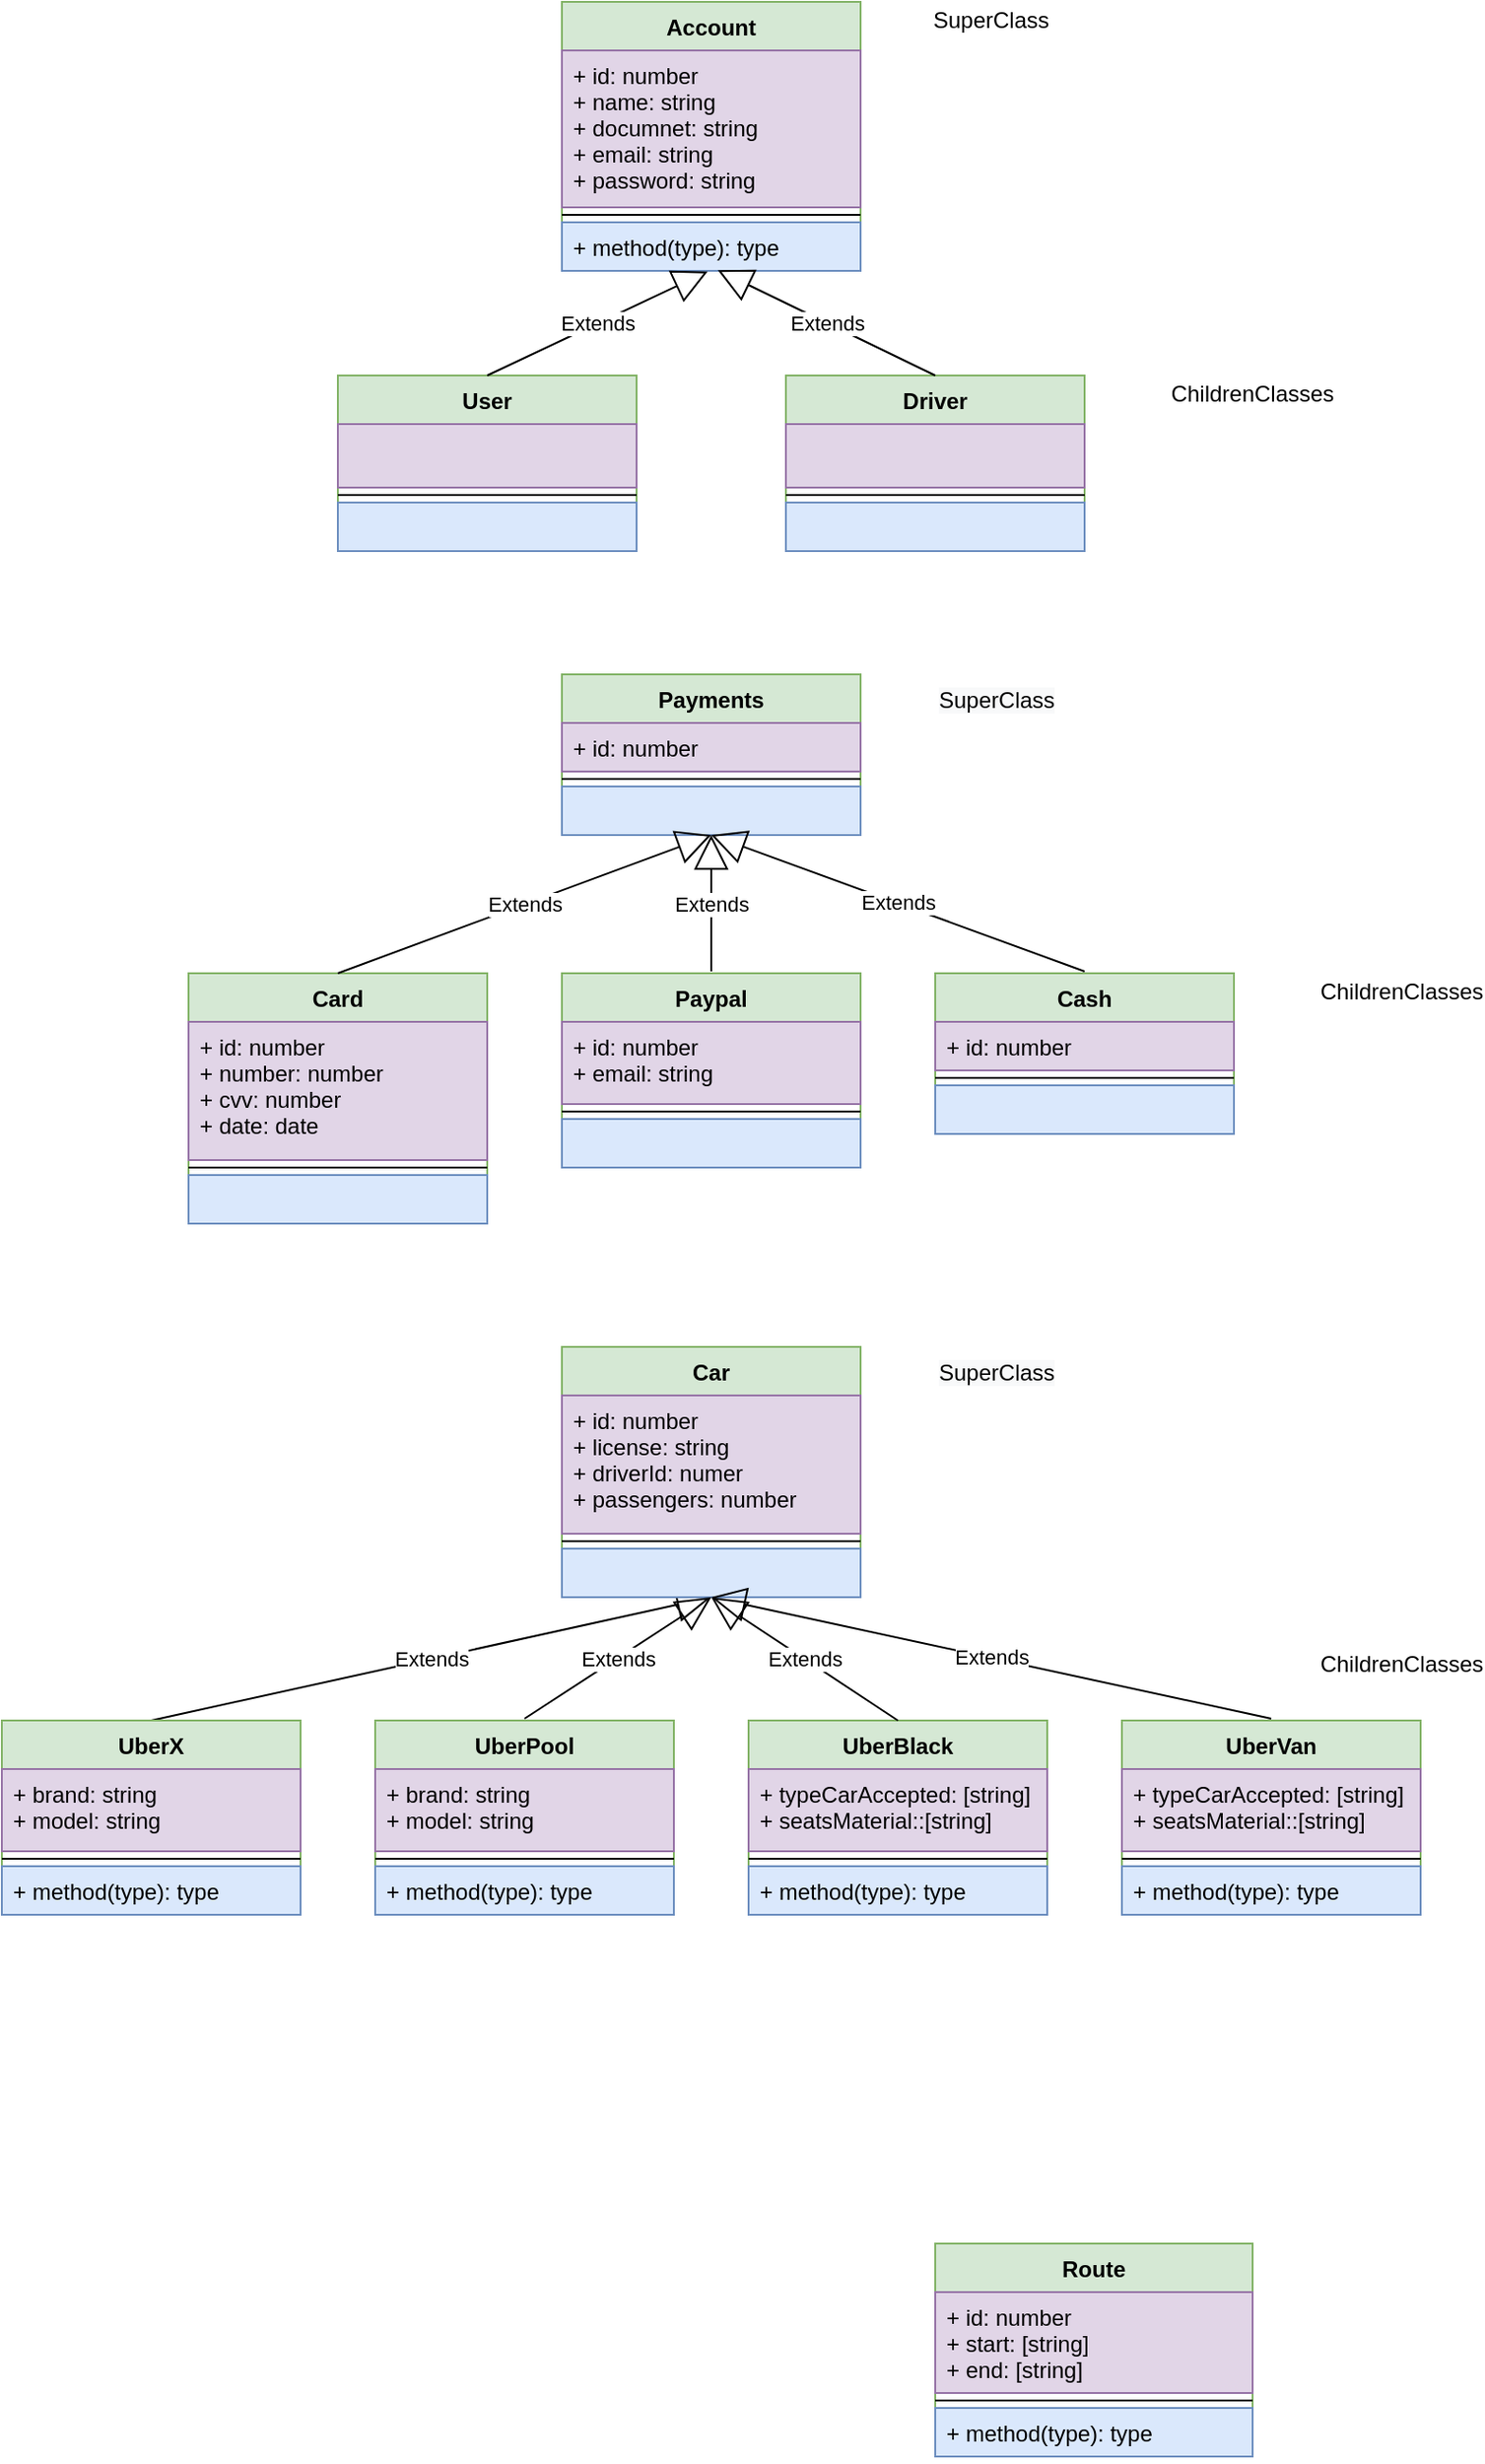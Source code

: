 <mxfile version="14.5.8" type="github">
  <diagram id="Fx_o8NzKkvt6naeuQMXA" name="Page-1">
    <mxGraphModel dx="1038" dy="1717" grid="1" gridSize="10" guides="1" tooltips="1" connect="1" arrows="1" fold="1" page="1" pageScale="1" pageWidth="827" pageHeight="1169" math="0" shadow="0">
      <root>
        <mxCell id="0" />
        <mxCell id="1" parent="0" />
        <mxCell id="jSqMpT_7lkx8mQkIH3T9-4" value="User" style="swimlane;fontStyle=1;align=center;verticalAlign=top;childLayout=stackLayout;horizontal=1;startSize=26;horizontalStack=0;resizeParent=1;resizeParentMax=0;resizeLast=0;collapsible=1;marginBottom=0;fillColor=#d5e8d4;strokeColor=#82b366;" parent="1" vertex="1">
          <mxGeometry x="200" y="-960" width="160" height="94" as="geometry" />
        </mxCell>
        <mxCell id="jSqMpT_7lkx8mQkIH3T9-5" value="" style="text;strokeColor=#9673a6;fillColor=#e1d5e7;align=left;verticalAlign=top;spacingLeft=4;spacingRight=4;overflow=hidden;rotatable=0;points=[[0,0.5],[1,0.5]];portConstraint=eastwest;" parent="jSqMpT_7lkx8mQkIH3T9-4" vertex="1">
          <mxGeometry y="26" width="160" height="34" as="geometry" />
        </mxCell>
        <mxCell id="jSqMpT_7lkx8mQkIH3T9-6" value="" style="line;strokeWidth=1;fillColor=none;align=left;verticalAlign=middle;spacingTop=-1;spacingLeft=3;spacingRight=3;rotatable=0;labelPosition=right;points=[];portConstraint=eastwest;" parent="jSqMpT_7lkx8mQkIH3T9-4" vertex="1">
          <mxGeometry y="60" width="160" height="8" as="geometry" />
        </mxCell>
        <mxCell id="jSqMpT_7lkx8mQkIH3T9-7" value="" style="text;strokeColor=#6c8ebf;fillColor=#dae8fc;align=left;verticalAlign=top;spacingLeft=4;spacingRight=4;overflow=hidden;rotatable=0;points=[[0,0.5],[1,0.5]];portConstraint=eastwest;" parent="jSqMpT_7lkx8mQkIH3T9-4" vertex="1">
          <mxGeometry y="68" width="160" height="26" as="geometry" />
        </mxCell>
        <mxCell id="WEN_RDuv4552wFtuXD08-5" value="Driver" style="swimlane;fontStyle=1;align=center;verticalAlign=top;childLayout=stackLayout;horizontal=1;startSize=26;horizontalStack=0;resizeParent=1;resizeParentMax=0;resizeLast=0;collapsible=1;marginBottom=0;fillColor=#d5e8d4;strokeColor=#82b366;" vertex="1" parent="1">
          <mxGeometry x="440" y="-960" width="160" height="94" as="geometry" />
        </mxCell>
        <mxCell id="WEN_RDuv4552wFtuXD08-6" value="" style="text;strokeColor=#9673a6;fillColor=#e1d5e7;align=left;verticalAlign=top;spacingLeft=4;spacingRight=4;overflow=hidden;rotatable=0;points=[[0,0.5],[1,0.5]];portConstraint=eastwest;" vertex="1" parent="WEN_RDuv4552wFtuXD08-5">
          <mxGeometry y="26" width="160" height="34" as="geometry" />
        </mxCell>
        <mxCell id="WEN_RDuv4552wFtuXD08-7" value="" style="line;strokeWidth=1;fillColor=none;align=left;verticalAlign=middle;spacingTop=-1;spacingLeft=3;spacingRight=3;rotatable=0;labelPosition=right;points=[];portConstraint=eastwest;" vertex="1" parent="WEN_RDuv4552wFtuXD08-5">
          <mxGeometry y="60" width="160" height="8" as="geometry" />
        </mxCell>
        <mxCell id="WEN_RDuv4552wFtuXD08-8" value="" style="text;strokeColor=#6c8ebf;fillColor=#dae8fc;align=left;verticalAlign=top;spacingLeft=4;spacingRight=4;overflow=hidden;rotatable=0;points=[[0,0.5],[1,0.5]];portConstraint=eastwest;" vertex="1" parent="WEN_RDuv4552wFtuXD08-5">
          <mxGeometry y="68" width="160" height="26" as="geometry" />
        </mxCell>
        <mxCell id="WEN_RDuv4552wFtuXD08-9" value="Route" style="swimlane;fontStyle=1;align=center;verticalAlign=top;childLayout=stackLayout;horizontal=1;startSize=26;horizontalStack=0;resizeParent=1;resizeParentMax=0;resizeLast=0;collapsible=1;marginBottom=0;fillColor=#d5e8d4;strokeColor=#82b366;" vertex="1" parent="1">
          <mxGeometry x="520" y="40" width="170" height="114" as="geometry" />
        </mxCell>
        <mxCell id="WEN_RDuv4552wFtuXD08-10" value="+ id: number&#xa;+ start: [string]&#xa;+ end: [string]" style="text;strokeColor=#9673a6;fillColor=#e1d5e7;align=left;verticalAlign=top;spacingLeft=4;spacingRight=4;overflow=hidden;rotatable=0;points=[[0,0.5],[1,0.5]];portConstraint=eastwest;" vertex="1" parent="WEN_RDuv4552wFtuXD08-9">
          <mxGeometry y="26" width="170" height="54" as="geometry" />
        </mxCell>
        <mxCell id="WEN_RDuv4552wFtuXD08-11" value="" style="line;strokeWidth=1;fillColor=none;align=left;verticalAlign=middle;spacingTop=-1;spacingLeft=3;spacingRight=3;rotatable=0;labelPosition=right;points=[];portConstraint=eastwest;" vertex="1" parent="WEN_RDuv4552wFtuXD08-9">
          <mxGeometry y="80" width="170" height="8" as="geometry" />
        </mxCell>
        <mxCell id="WEN_RDuv4552wFtuXD08-12" value="+ method(type): type" style="text;strokeColor=#6c8ebf;fillColor=#dae8fc;align=left;verticalAlign=top;spacingLeft=4;spacingRight=4;overflow=hidden;rotatable=0;points=[[0,0.5],[1,0.5]];portConstraint=eastwest;" vertex="1" parent="WEN_RDuv4552wFtuXD08-9">
          <mxGeometry y="88" width="170" height="26" as="geometry" />
        </mxCell>
        <mxCell id="WEN_RDuv4552wFtuXD08-13" value="UberPool" style="swimlane;fontStyle=1;align=center;verticalAlign=top;childLayout=stackLayout;horizontal=1;startSize=26;horizontalStack=0;resizeParent=1;resizeParentMax=0;resizeLast=0;collapsible=1;marginBottom=0;fillColor=#d5e8d4;strokeColor=#82b366;" vertex="1" parent="1">
          <mxGeometry x="220" y="-240" width="160" height="104" as="geometry" />
        </mxCell>
        <mxCell id="WEN_RDuv4552wFtuXD08-66" value="Extends" style="endArrow=block;endSize=16;endFill=0;html=1;entryX=0.5;entryY=1;entryDx=0;entryDy=0;" edge="1" parent="WEN_RDuv4552wFtuXD08-13" target="WEN_RDuv4552wFtuXD08-62">
          <mxGeometry width="160" relative="1" as="geometry">
            <mxPoint x="-120" as="sourcePoint" />
            <mxPoint x="40" as="targetPoint" />
          </mxGeometry>
        </mxCell>
        <mxCell id="WEN_RDuv4552wFtuXD08-14" value="+ brand: string&#xa;+ model: string" style="text;strokeColor=#9673a6;fillColor=#e1d5e7;align=left;verticalAlign=top;spacingLeft=4;spacingRight=4;overflow=hidden;rotatable=0;points=[[0,0.5],[1,0.5]];portConstraint=eastwest;" vertex="1" parent="WEN_RDuv4552wFtuXD08-13">
          <mxGeometry y="26" width="160" height="44" as="geometry" />
        </mxCell>
        <mxCell id="WEN_RDuv4552wFtuXD08-15" value="" style="line;strokeWidth=1;fillColor=none;align=left;verticalAlign=middle;spacingTop=-1;spacingLeft=3;spacingRight=3;rotatable=0;labelPosition=right;points=[];portConstraint=eastwest;" vertex="1" parent="WEN_RDuv4552wFtuXD08-13">
          <mxGeometry y="70" width="160" height="8" as="geometry" />
        </mxCell>
        <mxCell id="WEN_RDuv4552wFtuXD08-16" value="+ method(type): type" style="text;strokeColor=#6c8ebf;fillColor=#dae8fc;align=left;verticalAlign=top;spacingLeft=4;spacingRight=4;overflow=hidden;rotatable=0;points=[[0,0.5],[1,0.5]];portConstraint=eastwest;" vertex="1" parent="WEN_RDuv4552wFtuXD08-13">
          <mxGeometry y="78" width="160" height="26" as="geometry" />
        </mxCell>
        <mxCell id="WEN_RDuv4552wFtuXD08-17" value="UberX" style="swimlane;fontStyle=1;align=center;verticalAlign=top;childLayout=stackLayout;horizontal=1;startSize=26;horizontalStack=0;resizeParent=1;resizeParentMax=0;resizeLast=0;collapsible=1;marginBottom=0;fillColor=#d5e8d4;strokeColor=#82b366;" vertex="1" parent="1">
          <mxGeometry x="20" y="-240" width="160" height="104" as="geometry" />
        </mxCell>
        <mxCell id="WEN_RDuv4552wFtuXD08-18" value="+ brand: string&#xa;+ model: string" style="text;strokeColor=#9673a6;fillColor=#e1d5e7;align=left;verticalAlign=top;spacingLeft=4;spacingRight=4;overflow=hidden;rotatable=0;points=[[0,0.5],[1,0.5]];portConstraint=eastwest;" vertex="1" parent="WEN_RDuv4552wFtuXD08-17">
          <mxGeometry y="26" width="160" height="44" as="geometry" />
        </mxCell>
        <mxCell id="WEN_RDuv4552wFtuXD08-19" value="" style="line;strokeWidth=1;fillColor=none;align=left;verticalAlign=middle;spacingTop=-1;spacingLeft=3;spacingRight=3;rotatable=0;labelPosition=right;points=[];portConstraint=eastwest;" vertex="1" parent="WEN_RDuv4552wFtuXD08-17">
          <mxGeometry y="70" width="160" height="8" as="geometry" />
        </mxCell>
        <mxCell id="WEN_RDuv4552wFtuXD08-20" value="+ method(type): type" style="text;strokeColor=#6c8ebf;fillColor=#dae8fc;align=left;verticalAlign=top;spacingLeft=4;spacingRight=4;overflow=hidden;rotatable=0;points=[[0,0.5],[1,0.5]];portConstraint=eastwest;" vertex="1" parent="WEN_RDuv4552wFtuXD08-17">
          <mxGeometry y="78" width="160" height="26" as="geometry" />
        </mxCell>
        <mxCell id="WEN_RDuv4552wFtuXD08-22" value="UberBlack" style="swimlane;fontStyle=1;align=center;verticalAlign=top;childLayout=stackLayout;horizontal=1;startSize=26;horizontalStack=0;resizeParent=1;resizeParentMax=0;resizeLast=0;collapsible=1;marginBottom=0;fillColor=#d5e8d4;strokeColor=#82b366;" vertex="1" parent="1">
          <mxGeometry x="420" y="-240" width="160" height="104" as="geometry" />
        </mxCell>
        <mxCell id="WEN_RDuv4552wFtuXD08-23" value="+ typeCarAccepted: [string]&#xa;+ seatsMaterial::[string]&#xa;" style="text;strokeColor=#9673a6;fillColor=#e1d5e7;align=left;verticalAlign=top;spacingLeft=4;spacingRight=4;overflow=hidden;rotatable=0;points=[[0,0.5],[1,0.5]];portConstraint=eastwest;" vertex="1" parent="WEN_RDuv4552wFtuXD08-22">
          <mxGeometry y="26" width="160" height="44" as="geometry" />
        </mxCell>
        <mxCell id="WEN_RDuv4552wFtuXD08-24" value="" style="line;strokeWidth=1;fillColor=none;align=left;verticalAlign=middle;spacingTop=-1;spacingLeft=3;spacingRight=3;rotatable=0;labelPosition=right;points=[];portConstraint=eastwest;" vertex="1" parent="WEN_RDuv4552wFtuXD08-22">
          <mxGeometry y="70" width="160" height="8" as="geometry" />
        </mxCell>
        <mxCell id="WEN_RDuv4552wFtuXD08-25" value="+ method(type): type" style="text;strokeColor=#6c8ebf;fillColor=#dae8fc;align=left;verticalAlign=top;spacingLeft=4;spacingRight=4;overflow=hidden;rotatable=0;points=[[0,0.5],[1,0.5]];portConstraint=eastwest;" vertex="1" parent="WEN_RDuv4552wFtuXD08-22">
          <mxGeometry y="78" width="160" height="26" as="geometry" />
        </mxCell>
        <mxCell id="WEN_RDuv4552wFtuXD08-26" value="UberVan" style="swimlane;fontStyle=1;align=center;verticalAlign=top;childLayout=stackLayout;horizontal=1;startSize=26;horizontalStack=0;resizeParent=1;resizeParentMax=0;resizeLast=0;collapsible=1;marginBottom=0;fillColor=#d5e8d4;strokeColor=#82b366;" vertex="1" parent="1">
          <mxGeometry x="620" y="-240" width="160" height="104" as="geometry" />
        </mxCell>
        <mxCell id="WEN_RDuv4552wFtuXD08-68" value="Extends" style="endArrow=block;endSize=16;endFill=0;html=1;entryX=0.5;entryY=1;entryDx=0;entryDy=0;" edge="1" parent="WEN_RDuv4552wFtuXD08-26" target="WEN_RDuv4552wFtuXD08-62">
          <mxGeometry width="160" relative="1" as="geometry">
            <mxPoint x="-120" as="sourcePoint" />
            <mxPoint x="40" as="targetPoint" />
          </mxGeometry>
        </mxCell>
        <mxCell id="WEN_RDuv4552wFtuXD08-27" value="+ typeCarAccepted: [string]&#xa;+ seatsMaterial::[string]&#xa;" style="text;strokeColor=#9673a6;fillColor=#e1d5e7;align=left;verticalAlign=top;spacingLeft=4;spacingRight=4;overflow=hidden;rotatable=0;points=[[0,0.5],[1,0.5]];portConstraint=eastwest;" vertex="1" parent="WEN_RDuv4552wFtuXD08-26">
          <mxGeometry y="26" width="160" height="44" as="geometry" />
        </mxCell>
        <mxCell id="WEN_RDuv4552wFtuXD08-28" value="" style="line;strokeWidth=1;fillColor=none;align=left;verticalAlign=middle;spacingTop=-1;spacingLeft=3;spacingRight=3;rotatable=0;labelPosition=right;points=[];portConstraint=eastwest;" vertex="1" parent="WEN_RDuv4552wFtuXD08-26">
          <mxGeometry y="70" width="160" height="8" as="geometry" />
        </mxCell>
        <mxCell id="WEN_RDuv4552wFtuXD08-29" value="+ method(type): type" style="text;strokeColor=#6c8ebf;fillColor=#dae8fc;align=left;verticalAlign=top;spacingLeft=4;spacingRight=4;overflow=hidden;rotatable=0;points=[[0,0.5],[1,0.5]];portConstraint=eastwest;" vertex="1" parent="WEN_RDuv4552wFtuXD08-26">
          <mxGeometry y="78" width="160" height="26" as="geometry" />
        </mxCell>
        <mxCell id="WEN_RDuv4552wFtuXD08-33" value="Card" style="swimlane;fontStyle=1;align=center;verticalAlign=top;childLayout=stackLayout;horizontal=1;startSize=26;horizontalStack=0;resizeParent=1;resizeParentMax=0;resizeLast=0;collapsible=1;marginBottom=0;fillColor=#d5e8d4;strokeColor=#82b366;" vertex="1" parent="1">
          <mxGeometry x="120" y="-640" width="160" height="134" as="geometry" />
        </mxCell>
        <mxCell id="WEN_RDuv4552wFtuXD08-34" value="+ id: number&#xa;+ number: number&#xa;+ cvv: number&#xa;+ date: date" style="text;strokeColor=#9673a6;fillColor=#e1d5e7;align=left;verticalAlign=top;spacingLeft=4;spacingRight=4;overflow=hidden;rotatable=0;points=[[0,0.5],[1,0.5]];portConstraint=eastwest;" vertex="1" parent="WEN_RDuv4552wFtuXD08-33">
          <mxGeometry y="26" width="160" height="74" as="geometry" />
        </mxCell>
        <mxCell id="WEN_RDuv4552wFtuXD08-35" value="" style="line;strokeWidth=1;fillColor=none;align=left;verticalAlign=middle;spacingTop=-1;spacingLeft=3;spacingRight=3;rotatable=0;labelPosition=right;points=[];portConstraint=eastwest;" vertex="1" parent="WEN_RDuv4552wFtuXD08-33">
          <mxGeometry y="100" width="160" height="8" as="geometry" />
        </mxCell>
        <mxCell id="WEN_RDuv4552wFtuXD08-36" value="" style="text;strokeColor=#6c8ebf;fillColor=#dae8fc;align=left;verticalAlign=top;spacingLeft=4;spacingRight=4;overflow=hidden;rotatable=0;points=[[0,0.5],[1,0.5]];portConstraint=eastwest;" vertex="1" parent="WEN_RDuv4552wFtuXD08-33">
          <mxGeometry y="108" width="160" height="26" as="geometry" />
        </mxCell>
        <mxCell id="WEN_RDuv4552wFtuXD08-37" value="Paypal" style="swimlane;fontStyle=1;align=center;verticalAlign=top;childLayout=stackLayout;horizontal=1;startSize=26;horizontalStack=0;resizeParent=1;resizeParentMax=0;resizeLast=0;collapsible=1;marginBottom=0;fillColor=#d5e8d4;strokeColor=#82b366;" vertex="1" parent="1">
          <mxGeometry x="320" y="-640" width="160" height="104" as="geometry" />
        </mxCell>
        <mxCell id="WEN_RDuv4552wFtuXD08-38" value="+ id: number&#xa;+ email: string" style="text;strokeColor=#9673a6;fillColor=#e1d5e7;align=left;verticalAlign=top;spacingLeft=4;spacingRight=4;overflow=hidden;rotatable=0;points=[[0,0.5],[1,0.5]];portConstraint=eastwest;" vertex="1" parent="WEN_RDuv4552wFtuXD08-37">
          <mxGeometry y="26" width="160" height="44" as="geometry" />
        </mxCell>
        <mxCell id="WEN_RDuv4552wFtuXD08-39" value="" style="line;strokeWidth=1;fillColor=none;align=left;verticalAlign=middle;spacingTop=-1;spacingLeft=3;spacingRight=3;rotatable=0;labelPosition=right;points=[];portConstraint=eastwest;" vertex="1" parent="WEN_RDuv4552wFtuXD08-37">
          <mxGeometry y="70" width="160" height="8" as="geometry" />
        </mxCell>
        <mxCell id="WEN_RDuv4552wFtuXD08-40" value="" style="text;strokeColor=#6c8ebf;fillColor=#dae8fc;align=left;verticalAlign=top;spacingLeft=4;spacingRight=4;overflow=hidden;rotatable=0;points=[[0,0.5],[1,0.5]];portConstraint=eastwest;" vertex="1" parent="WEN_RDuv4552wFtuXD08-37">
          <mxGeometry y="78" width="160" height="26" as="geometry" />
        </mxCell>
        <mxCell id="WEN_RDuv4552wFtuXD08-41" value="Cash" style="swimlane;fontStyle=1;align=center;verticalAlign=top;childLayout=stackLayout;horizontal=1;startSize=26;horizontalStack=0;resizeParent=1;resizeParentMax=0;resizeLast=0;collapsible=1;marginBottom=0;fillColor=#d5e8d4;strokeColor=#82b366;" vertex="1" parent="1">
          <mxGeometry x="520" y="-640" width="160" height="86" as="geometry" />
        </mxCell>
        <mxCell id="WEN_RDuv4552wFtuXD08-42" value="+ id: number" style="text;strokeColor=#9673a6;fillColor=#e1d5e7;align=left;verticalAlign=top;spacingLeft=4;spacingRight=4;overflow=hidden;rotatable=0;points=[[0,0.5],[1,0.5]];portConstraint=eastwest;" vertex="1" parent="WEN_RDuv4552wFtuXD08-41">
          <mxGeometry y="26" width="160" height="26" as="geometry" />
        </mxCell>
        <mxCell id="WEN_RDuv4552wFtuXD08-43" value="" style="line;strokeWidth=1;fillColor=none;align=left;verticalAlign=middle;spacingTop=-1;spacingLeft=3;spacingRight=3;rotatable=0;labelPosition=right;points=[];portConstraint=eastwest;" vertex="1" parent="WEN_RDuv4552wFtuXD08-41">
          <mxGeometry y="52" width="160" height="8" as="geometry" />
        </mxCell>
        <mxCell id="WEN_RDuv4552wFtuXD08-44" value="" style="text;strokeColor=#6c8ebf;fillColor=#dae8fc;align=left;verticalAlign=top;spacingLeft=4;spacingRight=4;overflow=hidden;rotatable=0;points=[[0,0.5],[1,0.5]];portConstraint=eastwest;" vertex="1" parent="WEN_RDuv4552wFtuXD08-41">
          <mxGeometry y="60" width="160" height="26" as="geometry" />
        </mxCell>
        <mxCell id="WEN_RDuv4552wFtuXD08-45" value="Account" style="swimlane;fontStyle=1;align=center;verticalAlign=top;childLayout=stackLayout;horizontal=1;startSize=26;horizontalStack=0;resizeParent=1;resizeParentMax=0;resizeLast=0;collapsible=1;marginBottom=0;fillColor=#d5e8d4;strokeColor=#82b366;" vertex="1" parent="1">
          <mxGeometry x="320" y="-1160" width="160" height="144" as="geometry" />
        </mxCell>
        <mxCell id="WEN_RDuv4552wFtuXD08-46" value="+ id: number&#xa;+ name: string&#xa;+ documnet: string&#xa;+ email: string&#xa;+ password: string" style="text;strokeColor=#9673a6;fillColor=#e1d5e7;align=left;verticalAlign=top;spacingLeft=4;spacingRight=4;overflow=hidden;rotatable=0;points=[[0,0.5],[1,0.5]];portConstraint=eastwest;" vertex="1" parent="WEN_RDuv4552wFtuXD08-45">
          <mxGeometry y="26" width="160" height="84" as="geometry" />
        </mxCell>
        <mxCell id="WEN_RDuv4552wFtuXD08-47" value="" style="line;strokeWidth=1;fillColor=none;align=left;verticalAlign=middle;spacingTop=-1;spacingLeft=3;spacingRight=3;rotatable=0;labelPosition=right;points=[];portConstraint=eastwest;" vertex="1" parent="WEN_RDuv4552wFtuXD08-45">
          <mxGeometry y="110" width="160" height="8" as="geometry" />
        </mxCell>
        <mxCell id="WEN_RDuv4552wFtuXD08-48" value="+ method(type): type" style="text;strokeColor=#6c8ebf;fillColor=#dae8fc;align=left;verticalAlign=top;spacingLeft=4;spacingRight=4;overflow=hidden;rotatable=0;points=[[0,0.5],[1,0.5]];portConstraint=eastwest;" vertex="1" parent="WEN_RDuv4552wFtuXD08-45">
          <mxGeometry y="118" width="160" height="26" as="geometry" />
        </mxCell>
        <mxCell id="WEN_RDuv4552wFtuXD08-49" value="Extends" style="endArrow=block;endSize=16;endFill=0;html=1;exitX=0.5;exitY=0;exitDx=0;exitDy=0;entryX=0.488;entryY=1.015;entryDx=0;entryDy=0;entryPerimeter=0;" edge="1" parent="1" source="jSqMpT_7lkx8mQkIH3T9-4" target="WEN_RDuv4552wFtuXD08-48">
          <mxGeometry width="160" relative="1" as="geometry">
            <mxPoint x="330" y="-930" as="sourcePoint" />
            <mxPoint x="389" y="-1020" as="targetPoint" />
          </mxGeometry>
        </mxCell>
        <mxCell id="WEN_RDuv4552wFtuXD08-50" value="Extends" style="endArrow=block;endSize=16;endFill=0;html=1;exitX=0.5;exitY=0;exitDx=0;exitDy=0;entryX=0.522;entryY=0.985;entryDx=0;entryDy=0;entryPerimeter=0;" edge="1" parent="1" source="WEN_RDuv4552wFtuXD08-5" target="WEN_RDuv4552wFtuXD08-48">
          <mxGeometry width="160" relative="1" as="geometry">
            <mxPoint x="330" y="-930" as="sourcePoint" />
            <mxPoint x="400" y="-1010" as="targetPoint" />
          </mxGeometry>
        </mxCell>
        <mxCell id="WEN_RDuv4552wFtuXD08-51" value="Payments" style="swimlane;fontStyle=1;align=center;verticalAlign=top;childLayout=stackLayout;horizontal=1;startSize=26;horizontalStack=0;resizeParent=1;resizeParentMax=0;resizeLast=0;collapsible=1;marginBottom=0;fillColor=#d5e8d4;strokeColor=#82b366;" vertex="1" parent="1">
          <mxGeometry x="320" y="-800" width="160" height="86" as="geometry" />
        </mxCell>
        <mxCell id="WEN_RDuv4552wFtuXD08-52" value="+ id: number" style="text;strokeColor=#9673a6;fillColor=#e1d5e7;align=left;verticalAlign=top;spacingLeft=4;spacingRight=4;overflow=hidden;rotatable=0;points=[[0,0.5],[1,0.5]];portConstraint=eastwest;" vertex="1" parent="WEN_RDuv4552wFtuXD08-51">
          <mxGeometry y="26" width="160" height="26" as="geometry" />
        </mxCell>
        <mxCell id="WEN_RDuv4552wFtuXD08-53" value="" style="line;strokeWidth=1;fillColor=none;align=left;verticalAlign=middle;spacingTop=-1;spacingLeft=3;spacingRight=3;rotatable=0;labelPosition=right;points=[];portConstraint=eastwest;" vertex="1" parent="WEN_RDuv4552wFtuXD08-51">
          <mxGeometry y="52" width="160" height="8" as="geometry" />
        </mxCell>
        <mxCell id="WEN_RDuv4552wFtuXD08-54" value="" style="text;strokeColor=#6c8ebf;fillColor=#dae8fc;align=left;verticalAlign=top;spacingLeft=4;spacingRight=4;overflow=hidden;rotatable=0;points=[[0,0.5],[1,0.5]];portConstraint=eastwest;" vertex="1" parent="WEN_RDuv4552wFtuXD08-51">
          <mxGeometry y="60" width="160" height="26" as="geometry" />
        </mxCell>
        <mxCell id="WEN_RDuv4552wFtuXD08-55" value="Extends" style="endArrow=block;endSize=16;endFill=0;html=1;entryX=0.5;entryY=1;entryDx=0;entryDy=0;" edge="1" parent="1" target="WEN_RDuv4552wFtuXD08-51">
          <mxGeometry width="160" relative="1" as="geometry">
            <mxPoint x="200" y="-640" as="sourcePoint" />
            <mxPoint x="360" y="-640" as="targetPoint" />
          </mxGeometry>
        </mxCell>
        <mxCell id="WEN_RDuv4552wFtuXD08-56" value="Extends" style="endArrow=block;endSize=16;endFill=0;html=1;entryX=0.5;entryY=1;entryDx=0;entryDy=0;" edge="1" parent="1" target="WEN_RDuv4552wFtuXD08-51">
          <mxGeometry width="160" relative="1" as="geometry">
            <mxPoint x="400" y="-641" as="sourcePoint" />
            <mxPoint x="560" y="-641" as="targetPoint" />
          </mxGeometry>
        </mxCell>
        <mxCell id="WEN_RDuv4552wFtuXD08-57" value="Extends" style="endArrow=block;endSize=16;endFill=0;html=1;entryX=0.5;entryY=1;entryDx=0;entryDy=0;" edge="1" parent="1" target="WEN_RDuv4552wFtuXD08-51">
          <mxGeometry width="160" relative="1" as="geometry">
            <mxPoint x="600" y="-641" as="sourcePoint" />
            <mxPoint x="760" y="-641" as="targetPoint" />
          </mxGeometry>
        </mxCell>
        <mxCell id="WEN_RDuv4552wFtuXD08-58" value="ChildrenClasses" style="text;html=1;strokeColor=none;fillColor=none;align=center;verticalAlign=middle;whiteSpace=wrap;rounded=0;" vertex="1" parent="1">
          <mxGeometry x="670" y="-960" width="40" height="20" as="geometry" />
        </mxCell>
        <mxCell id="WEN_RDuv4552wFtuXD08-59" value="SuperClass" style="text;html=1;strokeColor=none;fillColor=none;align=center;verticalAlign=middle;whiteSpace=wrap;rounded=0;" vertex="1" parent="1">
          <mxGeometry x="520" y="-1160" width="60" height="20" as="geometry" />
        </mxCell>
        <mxCell id="WEN_RDuv4552wFtuXD08-60" value="&lt;span style=&quot;color: rgb(0, 0, 0); font-family: helvetica; font-size: 12px; font-style: normal; font-weight: 400; letter-spacing: normal; text-align: center; text-indent: 0px; text-transform: none; word-spacing: 0px; background-color: rgb(248, 249, 250); display: inline; float: none;&quot;&gt;SuperClass&lt;/span&gt;" style="text;whiteSpace=wrap;html=1;" vertex="1" parent="1">
          <mxGeometry x="520" y="-800" width="90" height="30" as="geometry" />
        </mxCell>
        <mxCell id="WEN_RDuv4552wFtuXD08-61" value="ChildrenClasses" style="text;html=1;strokeColor=none;fillColor=none;align=center;verticalAlign=middle;whiteSpace=wrap;rounded=0;" vertex="1" parent="1">
          <mxGeometry x="750" y="-640" width="40" height="20" as="geometry" />
        </mxCell>
        <mxCell id="WEN_RDuv4552wFtuXD08-62" value="Car" style="swimlane;fontStyle=1;align=center;verticalAlign=top;childLayout=stackLayout;horizontal=1;startSize=26;horizontalStack=0;resizeParent=1;resizeParentMax=0;resizeLast=0;collapsible=1;marginBottom=0;fillColor=#d5e8d4;strokeColor=#82b366;" vertex="1" parent="1">
          <mxGeometry x="320" y="-440" width="160" height="134" as="geometry" />
        </mxCell>
        <mxCell id="WEN_RDuv4552wFtuXD08-63" value="+ id: number&#xa;+ license: string&#xa;+ driverId: numer&#xa;+ passengers: number" style="text;strokeColor=#9673a6;fillColor=#e1d5e7;align=left;verticalAlign=top;spacingLeft=4;spacingRight=4;overflow=hidden;rotatable=0;points=[[0,0.5],[1,0.5]];portConstraint=eastwest;" vertex="1" parent="WEN_RDuv4552wFtuXD08-62">
          <mxGeometry y="26" width="160" height="74" as="geometry" />
        </mxCell>
        <mxCell id="WEN_RDuv4552wFtuXD08-64" value="" style="line;strokeWidth=1;fillColor=none;align=left;verticalAlign=middle;spacingTop=-1;spacingLeft=3;spacingRight=3;rotatable=0;labelPosition=right;points=[];portConstraint=eastwest;" vertex="1" parent="WEN_RDuv4552wFtuXD08-62">
          <mxGeometry y="100" width="160" height="8" as="geometry" />
        </mxCell>
        <mxCell id="WEN_RDuv4552wFtuXD08-65" value="" style="text;strokeColor=#6c8ebf;fillColor=#dae8fc;align=left;verticalAlign=top;spacingLeft=4;spacingRight=4;overflow=hidden;rotatable=0;points=[[0,0.5],[1,0.5]];portConstraint=eastwest;" vertex="1" parent="WEN_RDuv4552wFtuXD08-62">
          <mxGeometry y="108" width="160" height="26" as="geometry" />
        </mxCell>
        <mxCell id="WEN_RDuv4552wFtuXD08-67" value="Extends" style="endArrow=block;endSize=16;endFill=0;html=1;entryX=0.5;entryY=1;entryDx=0;entryDy=0;" edge="1" parent="1" target="WEN_RDuv4552wFtuXD08-62">
          <mxGeometry width="160" relative="1" as="geometry">
            <mxPoint x="300" y="-241" as="sourcePoint" />
            <mxPoint x="460" y="-241" as="targetPoint" />
          </mxGeometry>
        </mxCell>
        <mxCell id="WEN_RDuv4552wFtuXD08-69" value="Extends" style="endArrow=block;endSize=16;endFill=0;html=1;entryX=0.5;entryY=1;entryDx=0;entryDy=0;" edge="1" parent="1" target="WEN_RDuv4552wFtuXD08-62">
          <mxGeometry width="160" relative="1" as="geometry">
            <mxPoint x="700" y="-241" as="sourcePoint" />
            <mxPoint x="860" y="-241" as="targetPoint" />
          </mxGeometry>
        </mxCell>
        <mxCell id="WEN_RDuv4552wFtuXD08-70" value="&lt;span style=&quot;color: rgb(0, 0, 0); font-family: helvetica; font-size: 12px; font-style: normal; font-weight: 400; letter-spacing: normal; text-align: center; text-indent: 0px; text-transform: none; word-spacing: 0px; background-color: rgb(248, 249, 250); display: inline; float: none;&quot;&gt;SuperClass&lt;/span&gt;" style="text;whiteSpace=wrap;html=1;" vertex="1" parent="1">
          <mxGeometry x="520" y="-440" width="90" height="30" as="geometry" />
        </mxCell>
        <mxCell id="WEN_RDuv4552wFtuXD08-71" value="ChildrenClasses" style="text;html=1;strokeColor=none;fillColor=none;align=center;verticalAlign=middle;whiteSpace=wrap;rounded=0;" vertex="1" parent="1">
          <mxGeometry x="750" y="-280" width="40" height="20" as="geometry" />
        </mxCell>
      </root>
    </mxGraphModel>
  </diagram>
</mxfile>
